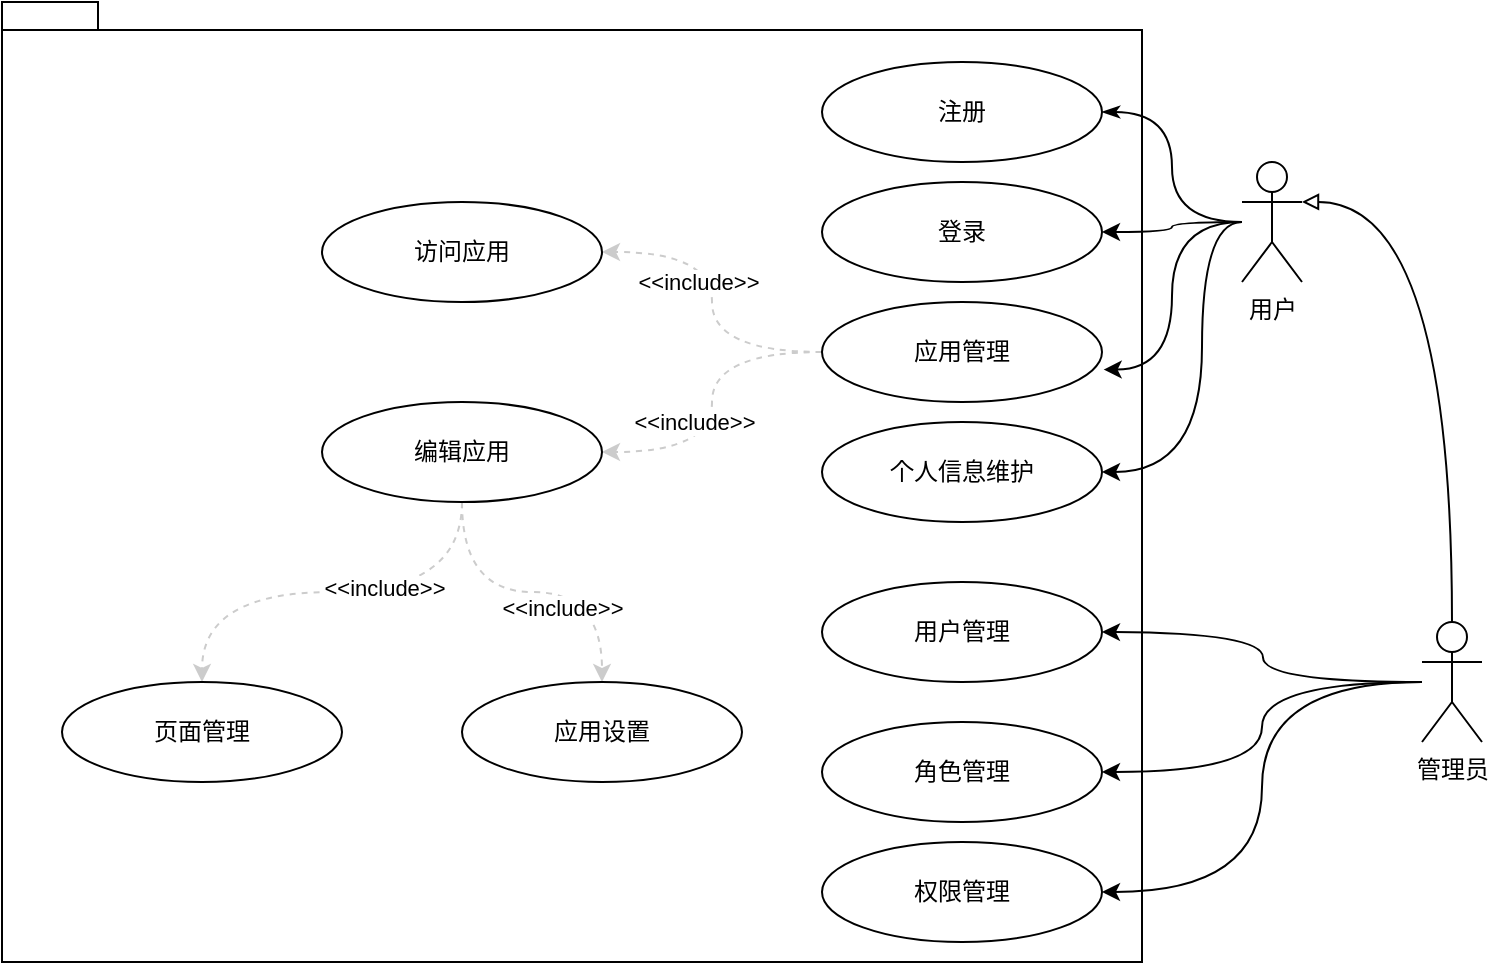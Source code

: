 <mxfile version="21.2.3" type="github">
  <diagram id="32uvEfDxL92QHqCwiQsg" name="Page-1">
    <mxGraphModel dx="1050" dy="573" grid="1" gridSize="10" guides="1" tooltips="1" connect="1" arrows="1" fold="1" page="1" pageScale="1" pageWidth="827" pageHeight="1169" math="0" shadow="0">
      <root>
        <mxCell id="0" />
        <mxCell id="1" parent="0" />
        <mxCell id="WYts3qTNykvUS85UCjxC-6" value="" style="shape=folder;fontStyle=1;spacingTop=10;tabWidth=40;tabHeight=14;tabPosition=left;html=1;whiteSpace=wrap;" parent="1" vertex="1">
          <mxGeometry x="40" y="50" width="570" height="480" as="geometry" />
        </mxCell>
        <mxCell id="WYts3qTNykvUS85UCjxC-18" style="edgeStyle=orthogonalEdgeStyle;rounded=0;orthogonalLoop=1;jettySize=auto;html=1;entryX=1;entryY=0.5;entryDx=0;entryDy=0;curved=1;endArrow=classicThin;endFill=1;" parent="1" source="WYts3qTNykvUS85UCjxC-7" target="WYts3qTNykvUS85UCjxC-10" edge="1">
          <mxGeometry relative="1" as="geometry" />
        </mxCell>
        <mxCell id="WYts3qTNykvUS85UCjxC-21" style="edgeStyle=orthogonalEdgeStyle;rounded=0;orthogonalLoop=1;jettySize=auto;html=1;endArrow=classic;endFill=1;curved=1;" parent="1" source="WYts3qTNykvUS85UCjxC-7" target="WYts3qTNykvUS85UCjxC-12" edge="1">
          <mxGeometry relative="1" as="geometry" />
        </mxCell>
        <mxCell id="WYts3qTNykvUS85UCjxC-23" style="edgeStyle=orthogonalEdgeStyle;rounded=0;orthogonalLoop=1;jettySize=auto;html=1;entryX=1.006;entryY=0.676;entryDx=0;entryDy=0;entryPerimeter=0;curved=1;endArrow=classic;endFill=1;" parent="1" source="WYts3qTNykvUS85UCjxC-7" target="WYts3qTNykvUS85UCjxC-14" edge="1">
          <mxGeometry relative="1" as="geometry" />
        </mxCell>
        <mxCell id="WYts3qTNykvUS85UCjxC-24" style="edgeStyle=orthogonalEdgeStyle;rounded=0;orthogonalLoop=1;jettySize=auto;html=1;entryX=1;entryY=0.5;entryDx=0;entryDy=0;curved=1;endArrow=classic;endFill=1;" parent="1" source="WYts3qTNykvUS85UCjxC-7" target="WYts3qTNykvUS85UCjxC-13" edge="1">
          <mxGeometry relative="1" as="geometry">
            <Array as="points">
              <mxPoint x="640" y="160" />
              <mxPoint x="640" y="285" />
            </Array>
          </mxGeometry>
        </mxCell>
        <mxCell id="WYts3qTNykvUS85UCjxC-7" value="用户" style="shape=umlActor;verticalLabelPosition=bottom;verticalAlign=top;html=1;" parent="1" vertex="1">
          <mxGeometry x="660" y="130" width="30" height="60" as="geometry" />
        </mxCell>
        <mxCell id="WYts3qTNykvUS85UCjxC-9" style="edgeStyle=orthogonalEdgeStyle;rounded=0;orthogonalLoop=1;jettySize=auto;html=1;entryX=1;entryY=0.333;entryDx=0;entryDy=0;entryPerimeter=0;curved=1;endArrow=block;endFill=0;exitX=0.5;exitY=0;exitDx=0;exitDy=0;exitPerimeter=0;" parent="1" source="WYts3qTNykvUS85UCjxC-8" target="WYts3qTNykvUS85UCjxC-7" edge="1">
          <mxGeometry relative="1" as="geometry" />
        </mxCell>
        <mxCell id="WYts3qTNykvUS85UCjxC-32" style="edgeStyle=orthogonalEdgeStyle;rounded=0;orthogonalLoop=1;jettySize=auto;html=1;entryX=1;entryY=0.5;entryDx=0;entryDy=0;endArrow=classic;endFill=1;curved=1;" parent="1" source="WYts3qTNykvUS85UCjxC-8" target="WYts3qTNykvUS85UCjxC-17" edge="1">
          <mxGeometry relative="1" as="geometry" />
        </mxCell>
        <mxCell id="WYts3qTNykvUS85UCjxC-33" style="edgeStyle=orthogonalEdgeStyle;rounded=0;orthogonalLoop=1;jettySize=auto;html=1;entryX=1;entryY=0.5;entryDx=0;entryDy=0;endArrow=classic;endFill=1;curved=1;" parent="1" source="WYts3qTNykvUS85UCjxC-8" target="WYts3qTNykvUS85UCjxC-16" edge="1">
          <mxGeometry relative="1" as="geometry" />
        </mxCell>
        <mxCell id="WYts3qTNykvUS85UCjxC-8" value="管理员" style="shape=umlActor;verticalLabelPosition=bottom;verticalAlign=top;html=1;" parent="1" vertex="1">
          <mxGeometry x="750" y="360" width="30" height="60" as="geometry" />
        </mxCell>
        <mxCell id="WYts3qTNykvUS85UCjxC-10" value="注册" style="ellipse;whiteSpace=wrap;html=1;" parent="1" vertex="1">
          <mxGeometry x="450" y="80" width="140" height="50" as="geometry" />
        </mxCell>
        <mxCell id="WYts3qTNykvUS85UCjxC-12" value="登录" style="ellipse;whiteSpace=wrap;html=1;" parent="1" vertex="1">
          <mxGeometry x="450" y="140" width="140" height="50" as="geometry" />
        </mxCell>
        <mxCell id="WYts3qTNykvUS85UCjxC-13" value="个人信息维护" style="ellipse;whiteSpace=wrap;html=1;" parent="1" vertex="1">
          <mxGeometry x="450" y="260" width="140" height="50" as="geometry" />
        </mxCell>
        <mxCell id="WYts3qTNykvUS85UCjxC-36" style="edgeStyle=orthogonalEdgeStyle;shape=connector;curved=1;rounded=0;orthogonalLoop=1;jettySize=auto;html=1;entryX=1;entryY=0.5;entryDx=0;entryDy=0;labelBackgroundColor=default;strokeColor=#CCCCCC;fontFamily=Helvetica;fontSize=11;fontColor=default;endArrow=classic;endFill=1;dashed=1;" parent="1" source="WYts3qTNykvUS85UCjxC-14" target="WYts3qTNykvUS85UCjxC-34" edge="1">
          <mxGeometry relative="1" as="geometry" />
        </mxCell>
        <mxCell id="WYts3qTNykvUS85UCjxC-38" value="&amp;lt;&amp;lt;include&amp;gt;&amp;gt;" style="edgeLabel;html=1;align=center;verticalAlign=middle;resizable=0;points=[];fontSize=11;fontFamily=Helvetica;fontColor=default;labelBackgroundColor=#FFFFFF;labelBorderColor=none;" parent="WYts3qTNykvUS85UCjxC-36" vertex="1" connectable="0">
          <mxGeometry x="0.188" y="7" relative="1" as="geometry">
            <mxPoint y="5" as="offset" />
          </mxGeometry>
        </mxCell>
        <mxCell id="WYts3qTNykvUS85UCjxC-37" style="edgeStyle=orthogonalEdgeStyle;shape=connector;curved=1;rounded=0;orthogonalLoop=1;jettySize=auto;html=1;labelBackgroundColor=default;strokeColor=#CCCCCC;fontFamily=Helvetica;fontSize=11;fontColor=default;endArrow=classic;endFill=1;dashed=1;" parent="1" source="WYts3qTNykvUS85UCjxC-14" target="WYts3qTNykvUS85UCjxC-35" edge="1">
          <mxGeometry relative="1" as="geometry" />
        </mxCell>
        <mxCell id="WYts3qTNykvUS85UCjxC-39" value="&amp;lt;&amp;lt;include&amp;gt;&amp;gt;" style="edgeLabel;html=1;align=center;verticalAlign=middle;resizable=0;points=[];fontSize=11;fontFamily=Helvetica;fontColor=default;labelBackgroundColor=#FFFFFF;labelBorderColor=none;" parent="WYts3qTNykvUS85UCjxC-37" vertex="1" connectable="0">
          <mxGeometry x="0.12" y="-9" relative="1" as="geometry">
            <mxPoint as="offset" />
          </mxGeometry>
        </mxCell>
        <mxCell id="WYts3qTNykvUS85UCjxC-14" value="应用管理" style="ellipse;whiteSpace=wrap;html=1;" parent="1" vertex="1">
          <mxGeometry x="450" y="200" width="140" height="50" as="geometry" />
        </mxCell>
        <mxCell id="WYts3qTNykvUS85UCjxC-15" value="用户管理" style="ellipse;whiteSpace=wrap;html=1;" parent="1" vertex="1">
          <mxGeometry x="450" y="340" width="140" height="50" as="geometry" />
        </mxCell>
        <mxCell id="WYts3qTNykvUS85UCjxC-16" value="角色管理" style="ellipse;whiteSpace=wrap;html=1;" parent="1" vertex="1">
          <mxGeometry x="450" y="410" width="140" height="50" as="geometry" />
        </mxCell>
        <mxCell id="WYts3qTNykvUS85UCjxC-17" value="权限管理" style="ellipse;whiteSpace=wrap;html=1;" parent="1" vertex="1">
          <mxGeometry x="450" y="470" width="140" height="50" as="geometry" />
        </mxCell>
        <mxCell id="WYts3qTNykvUS85UCjxC-30" style="edgeStyle=orthogonalEdgeStyle;rounded=0;orthogonalLoop=1;jettySize=auto;html=1;entryX=1;entryY=0.5;entryDx=0;entryDy=0;curved=1;endArrow=classic;endFill=1;" parent="1" source="WYts3qTNykvUS85UCjxC-8" edge="1">
          <mxGeometry relative="1" as="geometry">
            <mxPoint x="740" y="320" as="sourcePoint" />
            <mxPoint x="590" y="365" as="targetPoint" />
          </mxGeometry>
        </mxCell>
        <mxCell id="WYts3qTNykvUS85UCjxC-34" value="访问应用" style="ellipse;whiteSpace=wrap;html=1;" parent="1" vertex="1">
          <mxGeometry x="200" y="150" width="140" height="50" as="geometry" />
        </mxCell>
        <mxCell id="WYts3qTNykvUS85UCjxC-42" style="edgeStyle=orthogonalEdgeStyle;shape=connector;curved=1;rounded=0;orthogonalLoop=1;jettySize=auto;html=1;labelBackgroundColor=default;strokeColor=#CCCCCC;fontFamily=Helvetica;fontSize=11;fontColor=default;endArrow=classic;endFill=1;dashed=1;" parent="1" source="WYts3qTNykvUS85UCjxC-35" target="WYts3qTNykvUS85UCjxC-40" edge="1">
          <mxGeometry relative="1" as="geometry" />
        </mxCell>
        <mxCell id="WYts3qTNykvUS85UCjxC-43" value="&amp;lt;&amp;lt;include&amp;gt;&amp;gt;" style="edgeLabel;html=1;align=center;verticalAlign=middle;resizable=0;points=[];fontSize=11;fontFamily=Helvetica;fontColor=default;labelBackgroundColor=#FFFFFF;" parent="WYts3qTNykvUS85UCjxC-42" vertex="1" connectable="0">
          <mxGeometry x="-0.234" y="-2" relative="1" as="geometry">
            <mxPoint as="offset" />
          </mxGeometry>
        </mxCell>
        <mxCell id="WYts3qTNykvUS85UCjxC-44" style="edgeStyle=orthogonalEdgeStyle;shape=connector;curved=1;rounded=0;orthogonalLoop=1;jettySize=auto;html=1;labelBackgroundColor=default;strokeColor=#CCCCCC;fontFamily=Helvetica;fontSize=11;fontColor=default;endArrow=classic;endFill=1;dashed=1;" parent="1" source="WYts3qTNykvUS85UCjxC-35" target="WYts3qTNykvUS85UCjxC-41" edge="1">
          <mxGeometry relative="1" as="geometry" />
        </mxCell>
        <mxCell id="WYts3qTNykvUS85UCjxC-45" value="&amp;lt;&amp;lt;include&amp;gt;&amp;gt;" style="edgeLabel;html=1;align=center;verticalAlign=middle;resizable=0;points=[];fontSize=11;fontFamily=Helvetica;fontColor=default;labelBackgroundColor=#FFFFFF;labelBorderColor=none;" parent="WYts3qTNykvUS85UCjxC-44" vertex="1" connectable="0">
          <mxGeometry x="0.185" y="-8" relative="1" as="geometry">
            <mxPoint as="offset" />
          </mxGeometry>
        </mxCell>
        <mxCell id="WYts3qTNykvUS85UCjxC-35" value="编辑应用" style="ellipse;whiteSpace=wrap;html=1;" parent="1" vertex="1">
          <mxGeometry x="200" y="250" width="140" height="50" as="geometry" />
        </mxCell>
        <mxCell id="WYts3qTNykvUS85UCjxC-40" value="页面管理" style="ellipse;whiteSpace=wrap;html=1;" parent="1" vertex="1">
          <mxGeometry x="70" y="390" width="140" height="50" as="geometry" />
        </mxCell>
        <mxCell id="WYts3qTNykvUS85UCjxC-41" value="应用设置" style="ellipse;whiteSpace=wrap;html=1;" parent="1" vertex="1">
          <mxGeometry x="270" y="390" width="140" height="50" as="geometry" />
        </mxCell>
      </root>
    </mxGraphModel>
  </diagram>
</mxfile>
